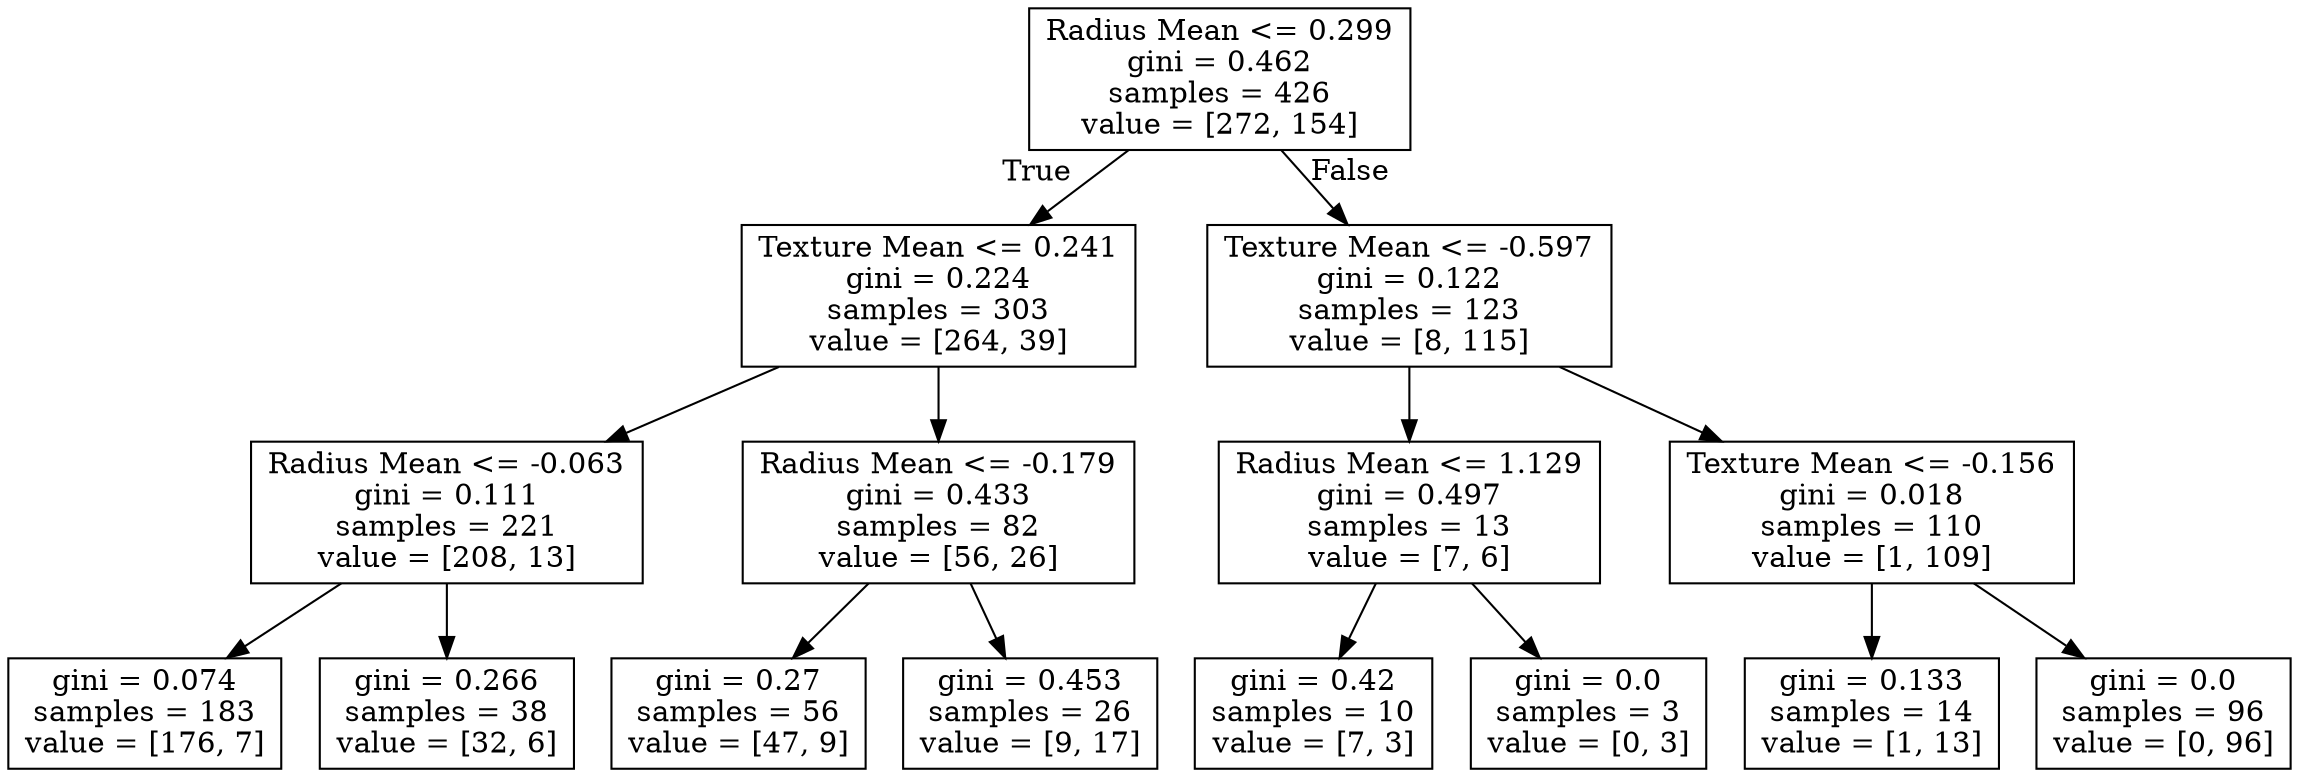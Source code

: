 digraph Tree {
node [shape=box] ;
0 [label="Radius Mean <= 0.299\ngini = 0.462\nsamples = 426\nvalue = [272, 154]"] ;
1 [label="Texture Mean <= 0.241\ngini = 0.224\nsamples = 303\nvalue = [264, 39]"] ;
0 -> 1 [labeldistance=2.5, labelangle=45, headlabel="True"] ;
2 [label="Radius Mean <= -0.063\ngini = 0.111\nsamples = 221\nvalue = [208, 13]"] ;
1 -> 2 ;
3 [label="gini = 0.074\nsamples = 183\nvalue = [176, 7]"] ;
2 -> 3 ;
4 [label="gini = 0.266\nsamples = 38\nvalue = [32, 6]"] ;
2 -> 4 ;
5 [label="Radius Mean <= -0.179\ngini = 0.433\nsamples = 82\nvalue = [56, 26]"] ;
1 -> 5 ;
6 [label="gini = 0.27\nsamples = 56\nvalue = [47, 9]"] ;
5 -> 6 ;
7 [label="gini = 0.453\nsamples = 26\nvalue = [9, 17]"] ;
5 -> 7 ;
8 [label="Texture Mean <= -0.597\ngini = 0.122\nsamples = 123\nvalue = [8, 115]"] ;
0 -> 8 [labeldistance=2.5, labelangle=-45, headlabel="False"] ;
9 [label="Radius Mean <= 1.129\ngini = 0.497\nsamples = 13\nvalue = [7, 6]"] ;
8 -> 9 ;
10 [label="gini = 0.42\nsamples = 10\nvalue = [7, 3]"] ;
9 -> 10 ;
11 [label="gini = 0.0\nsamples = 3\nvalue = [0, 3]"] ;
9 -> 11 ;
12 [label="Texture Mean <= -0.156\ngini = 0.018\nsamples = 110\nvalue = [1, 109]"] ;
8 -> 12 ;
13 [label="gini = 0.133\nsamples = 14\nvalue = [1, 13]"] ;
12 -> 13 ;
14 [label="gini = 0.0\nsamples = 96\nvalue = [0, 96]"] ;
12 -> 14 ;
}